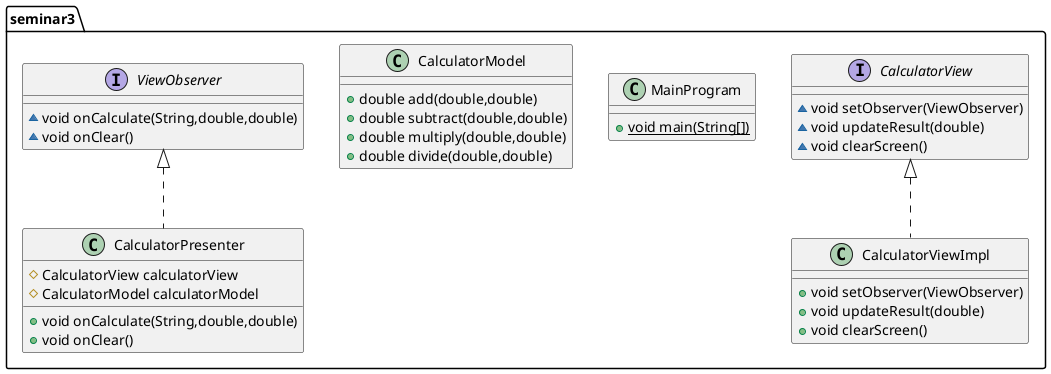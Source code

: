 @startuml
class seminar3.CalculatorPresenter {
# CalculatorView calculatorView
# CalculatorModel calculatorModel
+ void onCalculate(String,double,double)
+ void onClear()
}
interface seminar3.CalculatorView {
~ void setObserver(ViewObserver)
~ void updateResult(double)
~ void clearScreen()
}
class seminar3.MainProgram {
+ {static} void main(String[])
}
class seminar3.CalculatorModel {
+ double add(double,double)
+ double subtract(double,double)
+ double multiply(double,double)
+ double divide(double,double)
}
class seminar3.CalculatorViewImpl {
+ void setObserver(ViewObserver)
+ void updateResult(double)
+ void clearScreen()
}
interface seminar3.ViewObserver {
~ void onCalculate(String,double,double)
~ void onClear()
}


seminar3.ViewObserver <|.. seminar3.CalculatorPresenter
seminar3.CalculatorView <|.. seminar3.CalculatorViewImpl
@enduml